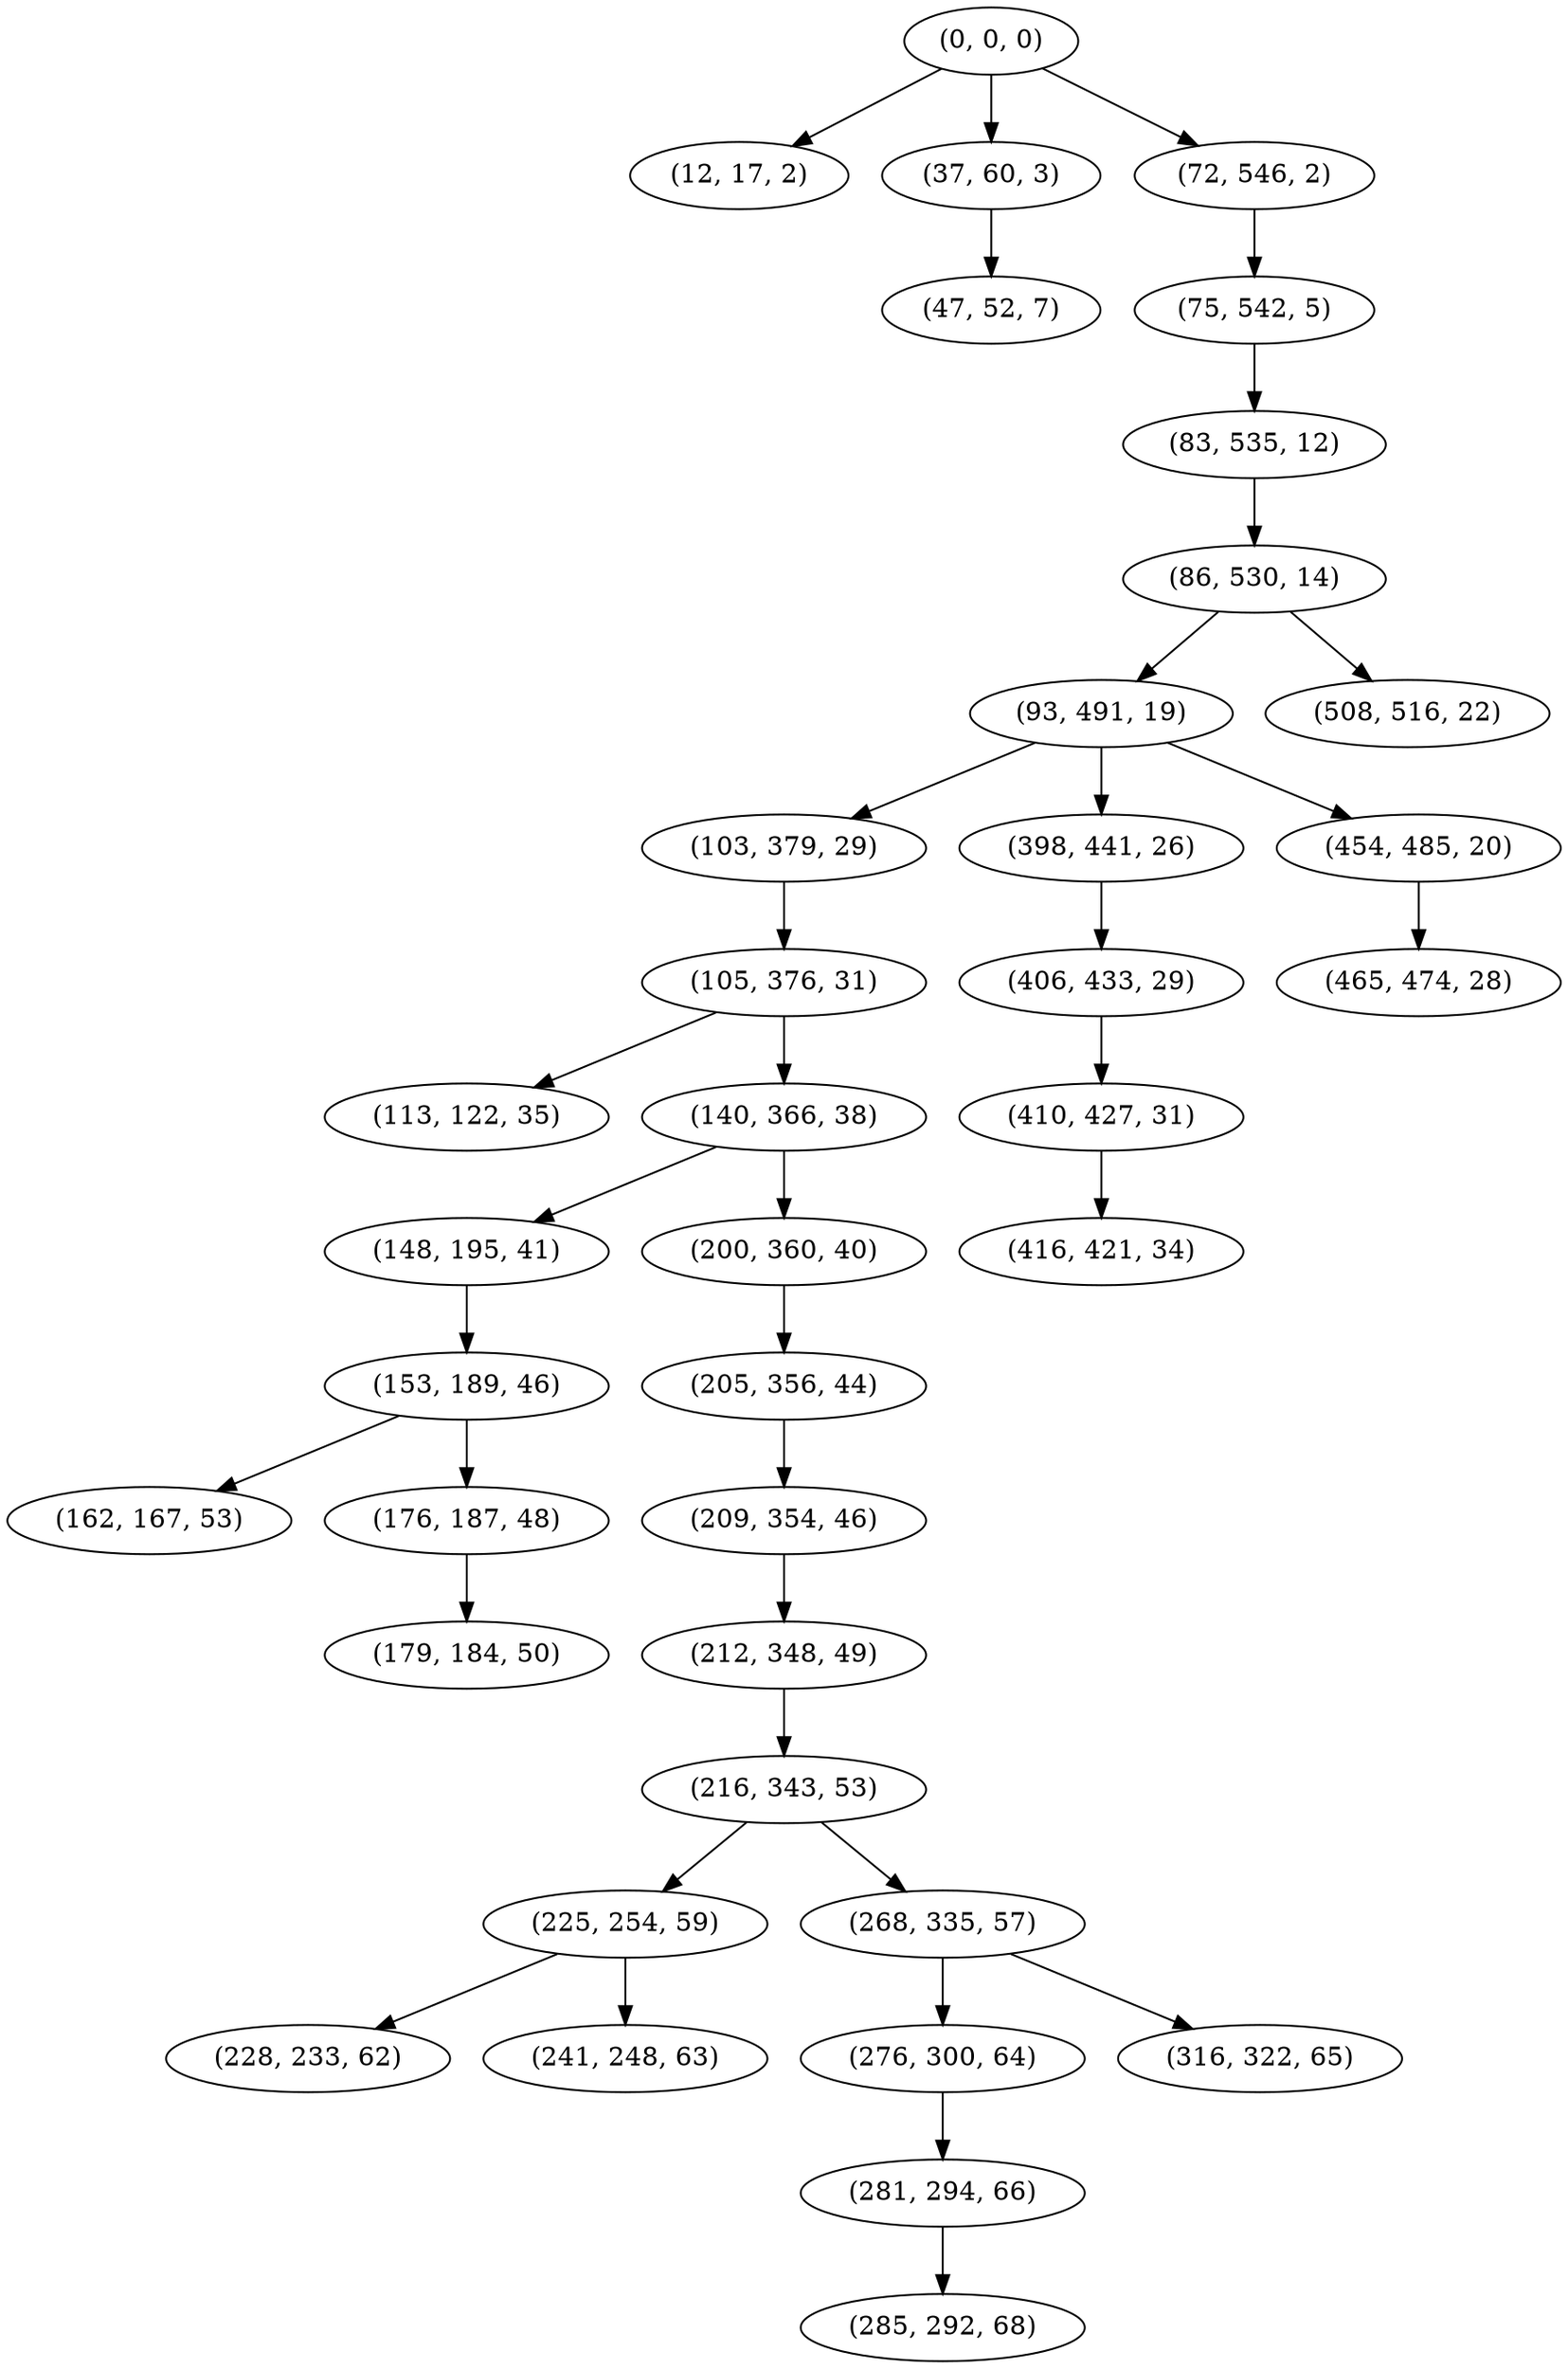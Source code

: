 digraph tree {
    "(0, 0, 0)";
    "(12, 17, 2)";
    "(37, 60, 3)";
    "(47, 52, 7)";
    "(72, 546, 2)";
    "(75, 542, 5)";
    "(83, 535, 12)";
    "(86, 530, 14)";
    "(93, 491, 19)";
    "(103, 379, 29)";
    "(105, 376, 31)";
    "(113, 122, 35)";
    "(140, 366, 38)";
    "(148, 195, 41)";
    "(153, 189, 46)";
    "(162, 167, 53)";
    "(176, 187, 48)";
    "(179, 184, 50)";
    "(200, 360, 40)";
    "(205, 356, 44)";
    "(209, 354, 46)";
    "(212, 348, 49)";
    "(216, 343, 53)";
    "(225, 254, 59)";
    "(228, 233, 62)";
    "(241, 248, 63)";
    "(268, 335, 57)";
    "(276, 300, 64)";
    "(281, 294, 66)";
    "(285, 292, 68)";
    "(316, 322, 65)";
    "(398, 441, 26)";
    "(406, 433, 29)";
    "(410, 427, 31)";
    "(416, 421, 34)";
    "(454, 485, 20)";
    "(465, 474, 28)";
    "(508, 516, 22)";
    "(0, 0, 0)" -> "(12, 17, 2)";
    "(0, 0, 0)" -> "(37, 60, 3)";
    "(0, 0, 0)" -> "(72, 546, 2)";
    "(37, 60, 3)" -> "(47, 52, 7)";
    "(72, 546, 2)" -> "(75, 542, 5)";
    "(75, 542, 5)" -> "(83, 535, 12)";
    "(83, 535, 12)" -> "(86, 530, 14)";
    "(86, 530, 14)" -> "(93, 491, 19)";
    "(86, 530, 14)" -> "(508, 516, 22)";
    "(93, 491, 19)" -> "(103, 379, 29)";
    "(93, 491, 19)" -> "(398, 441, 26)";
    "(93, 491, 19)" -> "(454, 485, 20)";
    "(103, 379, 29)" -> "(105, 376, 31)";
    "(105, 376, 31)" -> "(113, 122, 35)";
    "(105, 376, 31)" -> "(140, 366, 38)";
    "(140, 366, 38)" -> "(148, 195, 41)";
    "(140, 366, 38)" -> "(200, 360, 40)";
    "(148, 195, 41)" -> "(153, 189, 46)";
    "(153, 189, 46)" -> "(162, 167, 53)";
    "(153, 189, 46)" -> "(176, 187, 48)";
    "(176, 187, 48)" -> "(179, 184, 50)";
    "(200, 360, 40)" -> "(205, 356, 44)";
    "(205, 356, 44)" -> "(209, 354, 46)";
    "(209, 354, 46)" -> "(212, 348, 49)";
    "(212, 348, 49)" -> "(216, 343, 53)";
    "(216, 343, 53)" -> "(225, 254, 59)";
    "(216, 343, 53)" -> "(268, 335, 57)";
    "(225, 254, 59)" -> "(228, 233, 62)";
    "(225, 254, 59)" -> "(241, 248, 63)";
    "(268, 335, 57)" -> "(276, 300, 64)";
    "(268, 335, 57)" -> "(316, 322, 65)";
    "(276, 300, 64)" -> "(281, 294, 66)";
    "(281, 294, 66)" -> "(285, 292, 68)";
    "(398, 441, 26)" -> "(406, 433, 29)";
    "(406, 433, 29)" -> "(410, 427, 31)";
    "(410, 427, 31)" -> "(416, 421, 34)";
    "(454, 485, 20)" -> "(465, 474, 28)";
}
